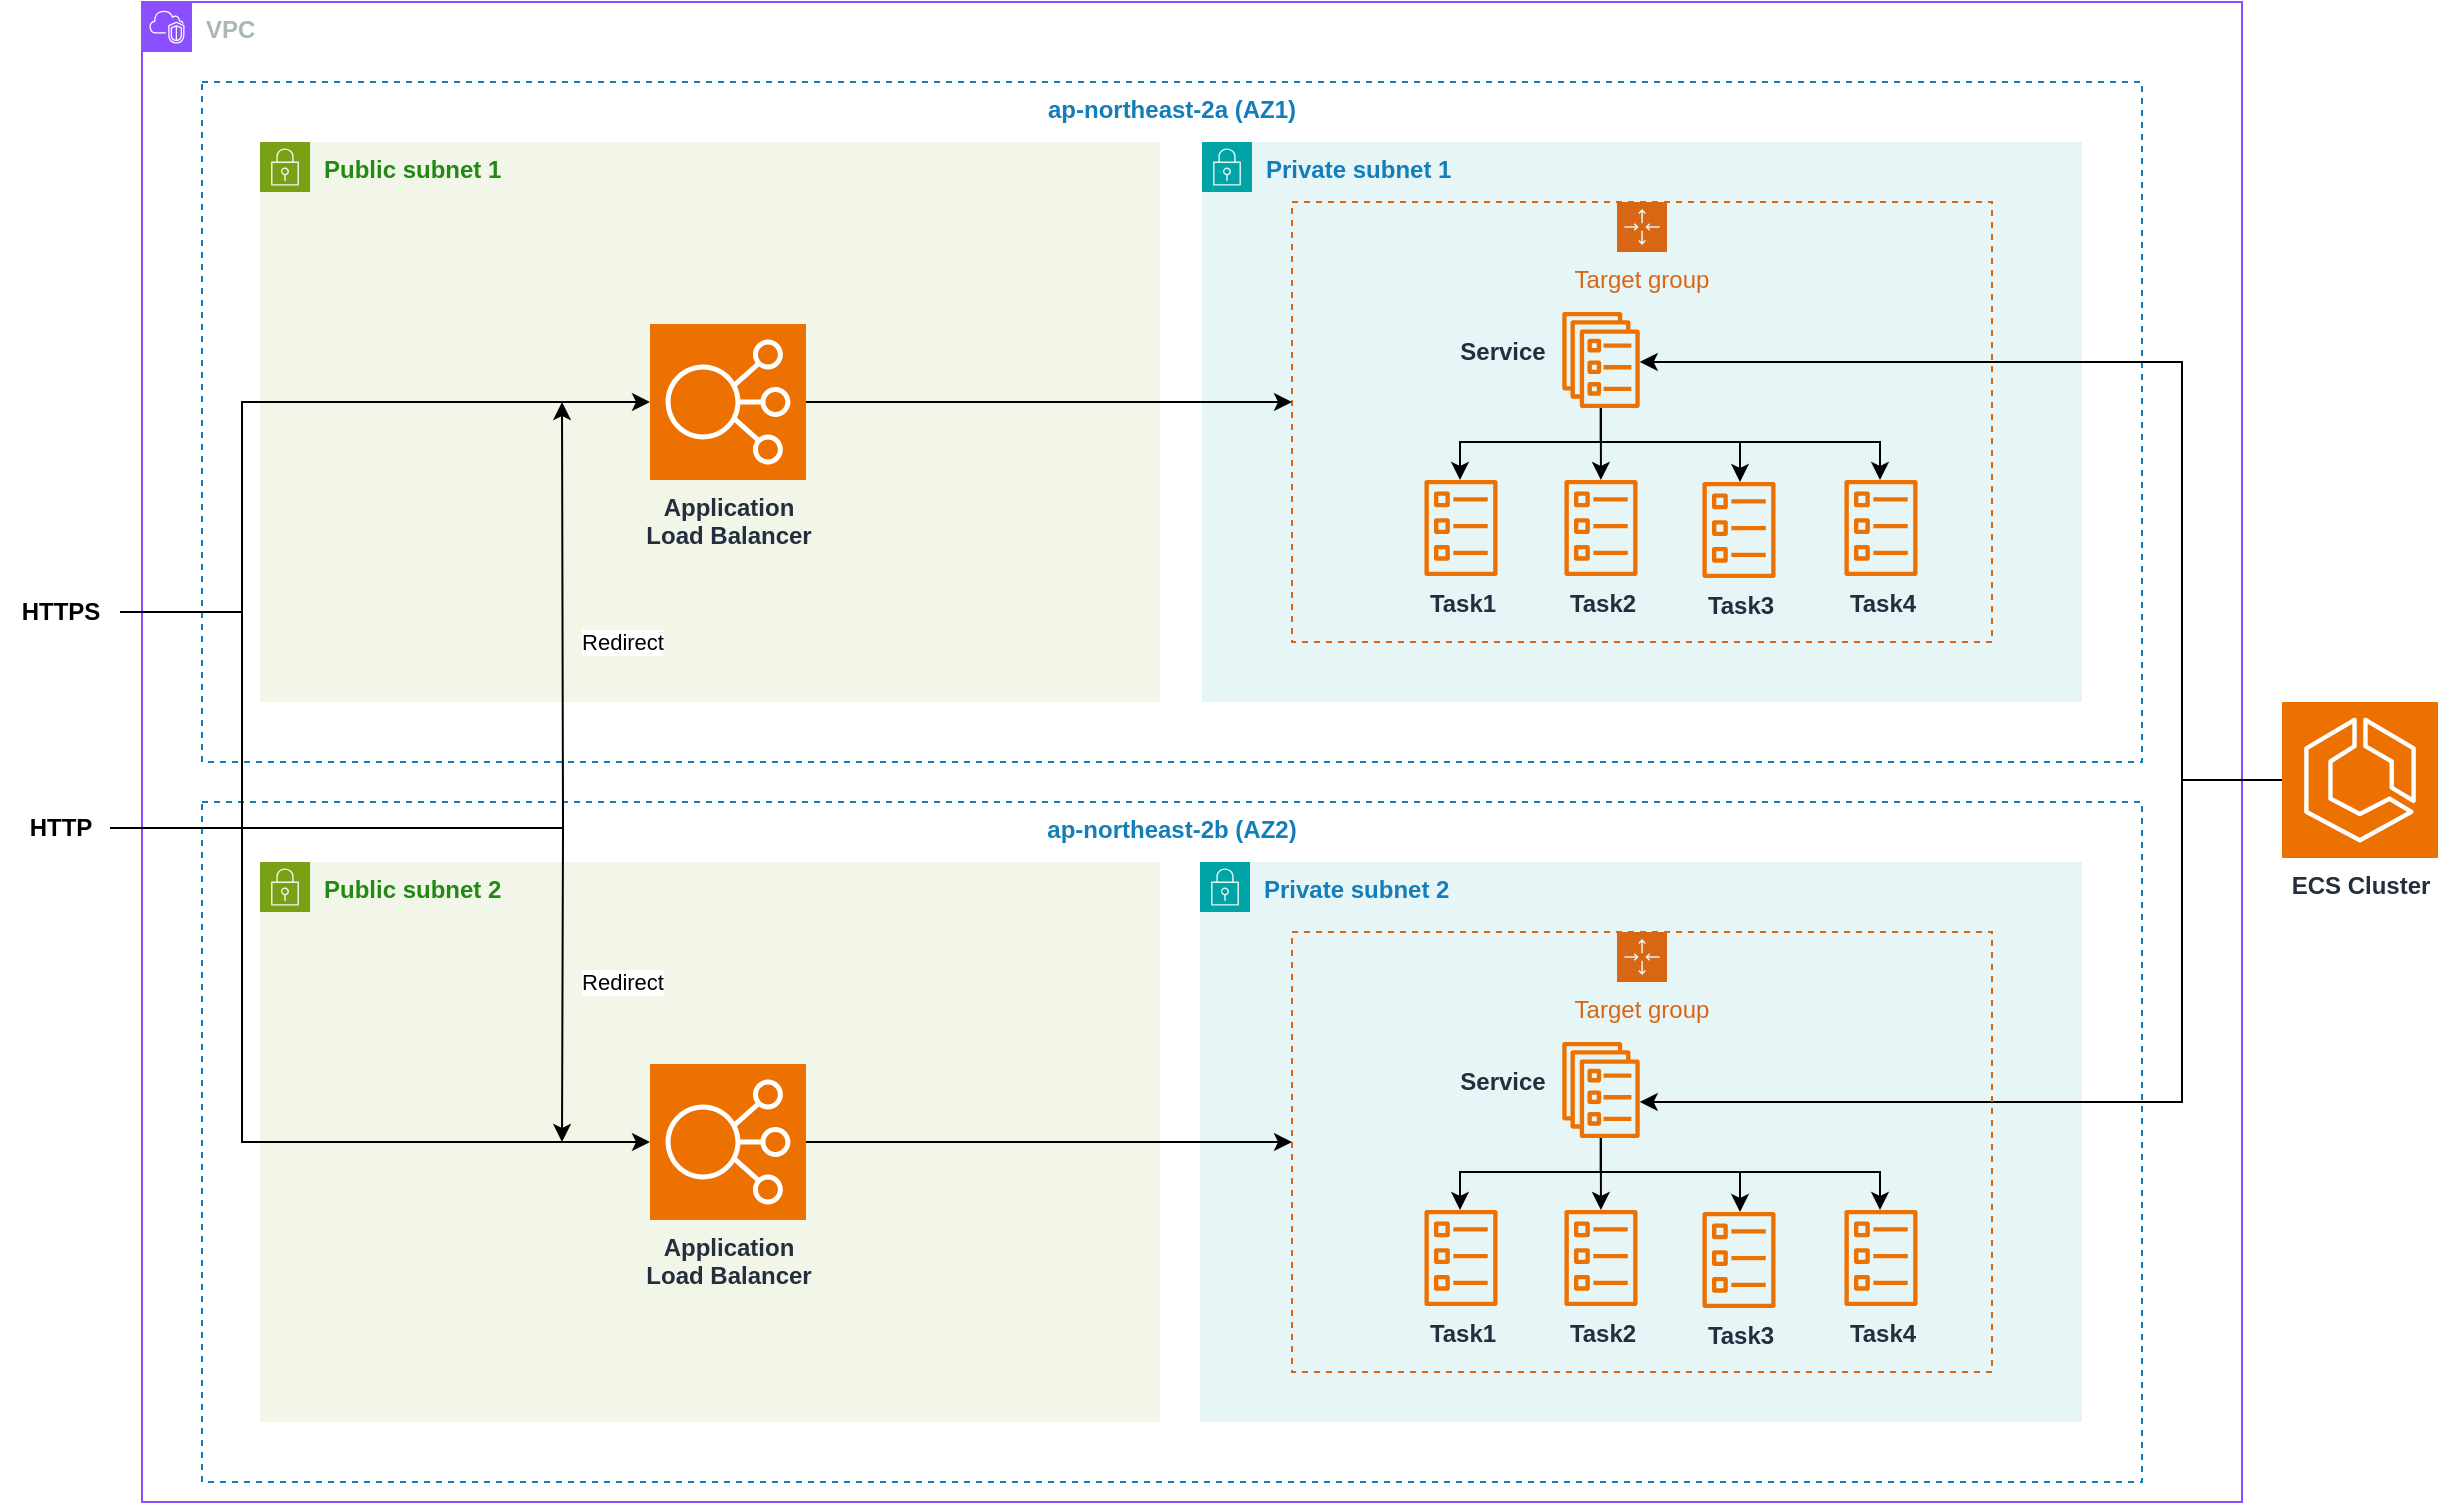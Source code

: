 <mxfile version="24.8.4">
  <diagram id="Ht1M8jgEwFfnCIfOTk4-" name="Page-1">
    <mxGraphModel dx="1434" dy="785" grid="1" gridSize="10" guides="1" tooltips="1" connect="1" arrows="1" fold="1" page="1" pageScale="1" pageWidth="1169" pageHeight="827" math="0" shadow="0">
      <root>
        <mxCell id="0" />
        <mxCell id="1" parent="0" />
        <mxCell id="FKsjfTGp6whfGJ9oONud-2" value="VPC" style="points=[[0,0],[0.25,0],[0.5,0],[0.75,0],[1,0],[1,0.25],[1,0.5],[1,0.75],[1,1],[0.75,1],[0.5,1],[0.25,1],[0,1],[0,0.75],[0,0.5],[0,0.25]];outlineConnect=0;gradientColor=none;html=1;whiteSpace=wrap;fontSize=12;fontStyle=1;container=1;pointerEvents=0;collapsible=0;recursiveResize=0;shape=mxgraph.aws4.group;grIcon=mxgraph.aws4.group_vpc2;strokeColor=#8C4FFF;fillColor=none;verticalAlign=top;align=left;spacingLeft=30;fontColor=#AAB7B8;dashed=0;labelBackgroundColor=none;spacingTop=0;textShadow=0;" vertex="1" parent="1">
          <mxGeometry x="80" y="40" width="1050" height="750" as="geometry" />
        </mxCell>
        <mxCell id="FKsjfTGp6whfGJ9oONud-7" value="ap-northeast-2a (AZ1)" style="fillColor=none;strokeColor=#147EBA;dashed=1;verticalAlign=top;fontStyle=1;fontColor=#147EBA;whiteSpace=wrap;html=1;labelBackgroundColor=none;spacingTop=0;textShadow=0;" vertex="1" parent="FKsjfTGp6whfGJ9oONud-2">
          <mxGeometry x="30" y="40" width="970" height="340" as="geometry" />
        </mxCell>
        <mxCell id="FKsjfTGp6whfGJ9oONud-1" value="Private subnet 1" style="points=[[0,0],[0.25,0],[0.5,0],[0.75,0],[1,0],[1,0.25],[1,0.5],[1,0.75],[1,1],[0.75,1],[0.5,1],[0.25,1],[0,1],[0,0.75],[0,0.5],[0,0.25]];outlineConnect=0;gradientColor=none;html=1;whiteSpace=wrap;fontSize=12;fontStyle=1;container=1;pointerEvents=0;collapsible=0;recursiveResize=0;shape=mxgraph.aws4.group;grIcon=mxgraph.aws4.group_security_group;grStroke=0;strokeColor=#00A4A6;fillColor=#E6F6F7;verticalAlign=top;align=left;spacingLeft=30;fontColor=#147EBA;dashed=0;labelBackgroundColor=none;spacingTop=0;textShadow=0;" vertex="1" parent="FKsjfTGp6whfGJ9oONud-2">
          <mxGeometry x="530" y="70" width="440" height="280" as="geometry" />
        </mxCell>
        <mxCell id="FKsjfTGp6whfGJ9oONud-54" value="" style="group" vertex="1" connectable="0" parent="FKsjfTGp6whfGJ9oONud-1">
          <mxGeometry x="45" y="30" width="350" height="220" as="geometry" />
        </mxCell>
        <mxCell id="FKsjfTGp6whfGJ9oONud-20" value="Task1" style="sketch=0;outlineConnect=0;fontColor=#232F3E;gradientColor=none;fillColor=#ED7100;strokeColor=none;dashed=0;verticalLabelPosition=bottom;verticalAlign=top;align=center;html=1;fontSize=12;fontStyle=1;aspect=fixed;pointerEvents=1;shape=mxgraph.aws4.ecs_task;labelBackgroundColor=none;spacingTop=0;textShadow=0;" vertex="1" parent="FKsjfTGp6whfGJ9oONud-54">
          <mxGeometry x="66" y="139" width="37" height="48" as="geometry" />
        </mxCell>
        <mxCell id="FKsjfTGp6whfGJ9oONud-22" value="Task2" style="sketch=0;outlineConnect=0;fontColor=#232F3E;gradientColor=none;fillColor=#ED7100;strokeColor=none;dashed=0;verticalLabelPosition=bottom;verticalAlign=top;align=center;html=1;fontSize=12;fontStyle=1;aspect=fixed;pointerEvents=1;shape=mxgraph.aws4.ecs_task;labelBackgroundColor=none;spacingTop=0;textShadow=0;" vertex="1" parent="FKsjfTGp6whfGJ9oONud-54">
          <mxGeometry x="136" y="139" width="37" height="48" as="geometry" />
        </mxCell>
        <mxCell id="FKsjfTGp6whfGJ9oONud-27" value="Task4" style="sketch=0;outlineConnect=0;fontColor=#232F3E;gradientColor=none;fillColor=#ED7100;strokeColor=none;dashed=0;verticalLabelPosition=bottom;verticalAlign=top;align=center;html=1;fontSize=12;fontStyle=1;aspect=fixed;pointerEvents=1;shape=mxgraph.aws4.ecs_task;labelBackgroundColor=none;spacingTop=0;textShadow=0;" vertex="1" parent="FKsjfTGp6whfGJ9oONud-54">
          <mxGeometry x="276" y="139" width="37" height="48" as="geometry" />
        </mxCell>
        <mxCell id="FKsjfTGp6whfGJ9oONud-31" value="Target group" style="points=[[0,0],[0.25,0],[0.5,0],[0.75,0],[1,0],[1,0.25],[1,0.5],[1,0.75],[1,1],[0.75,1],[0.5,1],[0.25,1],[0,1],[0,0.75],[0,0.5],[0,0.25]];outlineConnect=0;gradientColor=none;html=1;whiteSpace=wrap;fontSize=12;fontStyle=0;container=1;pointerEvents=0;collapsible=0;recursiveResize=0;shape=mxgraph.aws4.groupCenter;grIcon=mxgraph.aws4.group_auto_scaling_group;grStroke=1;strokeColor=#D86613;fillColor=none;verticalAlign=top;align=center;fontColor=#D86613;dashed=1;spacingTop=25;" vertex="1" parent="FKsjfTGp6whfGJ9oONud-54">
          <mxGeometry width="350" height="220" as="geometry" />
        </mxCell>
        <mxCell id="FKsjfTGp6whfGJ9oONud-6" value="ap-northeast-2b (AZ2)" style="fillColor=none;strokeColor=#147EBA;dashed=1;verticalAlign=top;fontStyle=1;fontColor=#147EBA;whiteSpace=wrap;html=1;labelBackgroundColor=none;spacingTop=0;textShadow=0;" vertex="1" parent="FKsjfTGp6whfGJ9oONud-2">
          <mxGeometry x="30" y="400" width="970" height="340" as="geometry" />
        </mxCell>
        <mxCell id="FKsjfTGp6whfGJ9oONud-4" value="Public subnet 2" style="points=[[0,0],[0.25,0],[0.5,0],[0.75,0],[1,0],[1,0.25],[1,0.5],[1,0.75],[1,1],[0.75,1],[0.5,1],[0.25,1],[0,1],[0,0.75],[0,0.5],[0,0.25]];outlineConnect=0;gradientColor=none;html=1;whiteSpace=wrap;fontSize=12;fontStyle=1;container=1;pointerEvents=0;collapsible=0;recursiveResize=0;shape=mxgraph.aws4.group;grIcon=mxgraph.aws4.group_security_group;grStroke=0;strokeColor=#7AA116;fillColor=#F2F6E8;verticalAlign=top;align=left;spacingLeft=30;fontColor=#248814;dashed=0;labelBackgroundColor=none;spacingTop=0;textShadow=0;" vertex="1" parent="FKsjfTGp6whfGJ9oONud-2">
          <mxGeometry x="59" y="430" width="450" height="280" as="geometry" />
        </mxCell>
        <mxCell id="FKsjfTGp6whfGJ9oONud-9" value="Application&lt;div&gt;Load Balancer&lt;/div&gt;" style="sketch=0;points=[[0,0,0],[0.25,0,0],[0.5,0,0],[0.75,0,0],[1,0,0],[0,1,0],[0.25,1,0],[0.5,1,0],[0.75,1,0],[1,1,0],[0,0.25,0],[0,0.5,0],[0,0.75,0],[1,0.25,0],[1,0.5,0],[1,0.75,0]];outlineConnect=0;fontColor=#232F3E;fillColor=#ED7100;strokeColor=#ffffff;dashed=0;verticalLabelPosition=bottom;verticalAlign=top;align=center;html=1;fontSize=12;fontStyle=1;aspect=fixed;shape=mxgraph.aws4.resourceIcon;resIcon=mxgraph.aws4.elastic_load_balancing;labelBackgroundColor=none;spacingTop=0;textShadow=0;" vertex="1" parent="FKsjfTGp6whfGJ9oONud-4">
          <mxGeometry x="195" y="101" width="78" height="78" as="geometry" />
        </mxCell>
        <mxCell id="FKsjfTGp6whfGJ9oONud-5" value="Private subnet 2" style="points=[[0,0],[0.25,0],[0.5,0],[0.75,0],[1,0],[1,0.25],[1,0.5],[1,0.75],[1,1],[0.75,1],[0.5,1],[0.25,1],[0,1],[0,0.75],[0,0.5],[0,0.25]];outlineConnect=0;gradientColor=none;html=1;whiteSpace=wrap;fontSize=12;fontStyle=1;container=1;pointerEvents=0;collapsible=0;recursiveResize=0;shape=mxgraph.aws4.group;grIcon=mxgraph.aws4.group_security_group;grStroke=0;strokeColor=#00A4A6;fillColor=#E6F6F7;verticalAlign=top;align=left;spacingLeft=30;fontColor=#147EBA;dashed=0;labelBackgroundColor=none;spacingTop=0;textShadow=0;" vertex="1" parent="FKsjfTGp6whfGJ9oONud-2">
          <mxGeometry x="529" y="430" width="441" height="280" as="geometry" />
        </mxCell>
        <mxCell id="FKsjfTGp6whfGJ9oONud-3" value="Public subnet 1" style="points=[[0,0],[0.25,0],[0.5,0],[0.75,0],[1,0],[1,0.25],[1,0.5],[1,0.75],[1,1],[0.75,1],[0.5,1],[0.25,1],[0,1],[0,0.75],[0,0.5],[0,0.25]];outlineConnect=0;gradientColor=none;html=1;whiteSpace=wrap;fontSize=12;fontStyle=1;container=1;pointerEvents=0;collapsible=0;recursiveResize=0;shape=mxgraph.aws4.group;grIcon=mxgraph.aws4.group_security_group;grStroke=0;strokeColor=#7AA116;fillColor=#F2F6E8;verticalAlign=top;align=left;spacingLeft=30;fontColor=#248814;dashed=0;labelBackgroundColor=none;spacingTop=0;textShadow=0;" vertex="1" parent="FKsjfTGp6whfGJ9oONud-2">
          <mxGeometry x="59" y="70" width="450" height="280" as="geometry" />
        </mxCell>
        <mxCell id="FKsjfTGp6whfGJ9oONud-8" value="Application&lt;div&gt;Load Balancer&lt;/div&gt;" style="sketch=0;points=[[0,0,0],[0.25,0,0],[0.5,0,0],[0.75,0,0],[1,0,0],[0,1,0],[0.25,1,0],[0.5,1,0],[0.75,1,0],[1,1,0],[0,0.25,0],[0,0.5,0],[0,0.75,0],[1,0.25,0],[1,0.5,0],[1,0.75,0]];outlineConnect=0;fontColor=#232F3E;fillColor=#ED7100;strokeColor=#ffffff;dashed=0;verticalLabelPosition=bottom;verticalAlign=top;align=center;html=1;fontSize=12;fontStyle=1;aspect=fixed;shape=mxgraph.aws4.resourceIcon;resIcon=mxgraph.aws4.elastic_load_balancing;labelBackgroundColor=none;spacingTop=0;textShadow=0;" vertex="1" parent="FKsjfTGp6whfGJ9oONud-3">
          <mxGeometry x="195" y="91" width="78" height="78" as="geometry" />
        </mxCell>
        <mxCell id="FKsjfTGp6whfGJ9oONud-24" style="edgeStyle=orthogonalEdgeStyle;rounded=0;orthogonalLoop=1;jettySize=auto;html=1;labelBackgroundColor=none;fontStyle=1;spacingTop=0;textShadow=0;" edge="1" parent="FKsjfTGp6whfGJ9oONud-2" source="FKsjfTGp6whfGJ9oONud-19" target="FKsjfTGp6whfGJ9oONud-20">
          <mxGeometry relative="1" as="geometry">
            <Array as="points">
              <mxPoint x="730" y="220" />
              <mxPoint x="659" y="220" />
            </Array>
          </mxGeometry>
        </mxCell>
        <mxCell id="FKsjfTGp6whfGJ9oONud-25" style="edgeStyle=orthogonalEdgeStyle;rounded=0;orthogonalLoop=1;jettySize=auto;html=1;labelBackgroundColor=none;fontStyle=1;spacingTop=0;textShadow=0;" edge="1" parent="FKsjfTGp6whfGJ9oONud-2" source="FKsjfTGp6whfGJ9oONud-19" target="FKsjfTGp6whfGJ9oONud-22">
          <mxGeometry relative="1" as="geometry">
            <Array as="points">
              <mxPoint x="730" y="220" />
              <mxPoint x="729" y="220" />
            </Array>
          </mxGeometry>
        </mxCell>
        <mxCell id="FKsjfTGp6whfGJ9oONud-26" style="edgeStyle=orthogonalEdgeStyle;rounded=0;orthogonalLoop=1;jettySize=auto;html=1;labelBackgroundColor=none;fontStyle=1;spacingTop=0;textShadow=0;" edge="1" parent="FKsjfTGp6whfGJ9oONud-2" source="FKsjfTGp6whfGJ9oONud-19" target="FKsjfTGp6whfGJ9oONud-23">
          <mxGeometry relative="1" as="geometry">
            <Array as="points">
              <mxPoint x="730" y="220" />
              <mxPoint x="799" y="220" />
            </Array>
          </mxGeometry>
        </mxCell>
        <mxCell id="FKsjfTGp6whfGJ9oONud-28" style="edgeStyle=orthogonalEdgeStyle;rounded=0;orthogonalLoop=1;jettySize=auto;html=1;labelBackgroundColor=none;fontStyle=1;spacingTop=0;textShadow=0;" edge="1" parent="FKsjfTGp6whfGJ9oONud-2" source="FKsjfTGp6whfGJ9oONud-19" target="FKsjfTGp6whfGJ9oONud-27">
          <mxGeometry relative="1" as="geometry">
            <Array as="points">
              <mxPoint x="730" y="220" />
              <mxPoint x="869" y="220" />
            </Array>
          </mxGeometry>
        </mxCell>
        <mxCell id="FKsjfTGp6whfGJ9oONud-19" value="Service" style="sketch=0;outlineConnect=0;fontColor=#232F3E;gradientColor=none;fillColor=#ED7100;strokeColor=none;dashed=0;verticalLabelPosition=bottom;verticalAlign=top;align=center;html=1;fontSize=12;fontStyle=1;aspect=fixed;pointerEvents=1;shape=mxgraph.aws4.ecs_service;labelBackgroundColor=none;spacingTop=0;textShadow=0;spacingLeft=0;spacingBottom=0;spacing=-40;spacingRight=100;" vertex="1" parent="FKsjfTGp6whfGJ9oONud-2">
          <mxGeometry x="710" y="155" width="39" height="48" as="geometry" />
        </mxCell>
        <mxCell id="FKsjfTGp6whfGJ9oONud-23" value="Task3" style="sketch=0;outlineConnect=0;fontColor=#232F3E;gradientColor=none;fillColor=#ED7100;strokeColor=none;dashed=0;verticalLabelPosition=bottom;verticalAlign=top;align=center;html=1;fontSize=12;fontStyle=1;aspect=fixed;pointerEvents=1;shape=mxgraph.aws4.ecs_task;labelBackgroundColor=none;spacingTop=0;textShadow=0;" vertex="1" parent="FKsjfTGp6whfGJ9oONud-2">
          <mxGeometry x="780" y="240" width="37" height="48" as="geometry" />
        </mxCell>
        <mxCell id="FKsjfTGp6whfGJ9oONud-33" style="edgeStyle=orthogonalEdgeStyle;rounded=0;orthogonalLoop=1;jettySize=auto;html=1;" edge="1" parent="FKsjfTGp6whfGJ9oONud-2" source="FKsjfTGp6whfGJ9oONud-8" target="FKsjfTGp6whfGJ9oONud-31">
          <mxGeometry relative="1" as="geometry">
            <mxPoint x="570" y="200" as="targetPoint" />
            <Array as="points">
              <mxPoint x="520" y="200" />
              <mxPoint x="520" y="200" />
            </Array>
          </mxGeometry>
        </mxCell>
        <mxCell id="FKsjfTGp6whfGJ9oONud-15" value="HTTPS" style="text;html=1;align=center;verticalAlign=middle;resizable=0;points=[];autosize=1;strokeColor=none;fillColor=none;labelBackgroundColor=none;fontStyle=1;spacingTop=0;textShadow=0;" vertex="1" parent="1">
          <mxGeometry x="9" y="330" width="60" height="30" as="geometry" />
        </mxCell>
        <mxCell id="FKsjfTGp6whfGJ9oONud-73" value="Redirect" style="edgeStyle=orthogonalEdgeStyle;rounded=0;orthogonalLoop=1;jettySize=auto;html=1;" edge="1" parent="1" source="FKsjfTGp6whfGJ9oONud-16">
          <mxGeometry x="0.582" y="30" relative="1" as="geometry">
            <mxPoint x="290" y="610" as="targetPoint" />
            <mxPoint as="offset" />
          </mxGeometry>
        </mxCell>
        <mxCell id="FKsjfTGp6whfGJ9oONud-74" value="Redirect" style="edgeStyle=orthogonalEdgeStyle;rounded=0;orthogonalLoop=1;jettySize=auto;html=1;" edge="1" parent="1" source="FKsjfTGp6whfGJ9oONud-16">
          <mxGeometry x="0.454" y="-30" relative="1" as="geometry">
            <mxPoint x="290" y="240" as="targetPoint" />
            <mxPoint as="offset" />
          </mxGeometry>
        </mxCell>
        <mxCell id="FKsjfTGp6whfGJ9oONud-16" value="HTTP" style="text;html=1;align=center;verticalAlign=middle;resizable=0;points=[];autosize=1;strokeColor=none;fillColor=none;labelBackgroundColor=none;fontStyle=1;spacingTop=0;textShadow=0;" vertex="1" parent="1">
          <mxGeometry x="14" y="438" width="50" height="30" as="geometry" />
        </mxCell>
        <mxCell id="FKsjfTGp6whfGJ9oONud-71" style="edgeStyle=orthogonalEdgeStyle;rounded=0;orthogonalLoop=1;jettySize=auto;html=1;" edge="1" parent="1" source="FKsjfTGp6whfGJ9oONud-18" target="FKsjfTGp6whfGJ9oONud-69">
          <mxGeometry relative="1" as="geometry">
            <Array as="points">
              <mxPoint x="1100" y="429" />
              <mxPoint x="1100" y="590" />
            </Array>
          </mxGeometry>
        </mxCell>
        <mxCell id="FKsjfTGp6whfGJ9oONud-18" value="ECS Cluster" style="sketch=0;points=[[0,0,0],[0.25,0,0],[0.5,0,0],[0.75,0,0],[1,0,0],[0,1,0],[0.25,1,0],[0.5,1,0],[0.75,1,0],[1,1,0],[0,0.25,0],[0,0.5,0],[0,0.75,0],[1,0.25,0],[1,0.5,0],[1,0.75,0]];outlineConnect=0;fontColor=#232F3E;fillColor=#ED7100;strokeColor=#ffffff;dashed=0;verticalLabelPosition=bottom;verticalAlign=top;align=center;html=1;fontSize=12;fontStyle=1;aspect=fixed;shape=mxgraph.aws4.resourceIcon;resIcon=mxgraph.aws4.ecs;labelBackgroundColor=none;spacingTop=0;textShadow=0;" vertex="1" parent="1">
          <mxGeometry x="1150" y="390" width="78" height="78" as="geometry" />
        </mxCell>
        <mxCell id="FKsjfTGp6whfGJ9oONud-21" style="edgeStyle=orthogonalEdgeStyle;rounded=0;orthogonalLoop=1;jettySize=auto;html=1;labelBackgroundColor=none;fontStyle=1;spacingTop=0;textShadow=0;" edge="1" parent="1" source="FKsjfTGp6whfGJ9oONud-18" target="FKsjfTGp6whfGJ9oONud-19">
          <mxGeometry relative="1" as="geometry">
            <Array as="points">
              <mxPoint x="1100" y="429" />
              <mxPoint x="1100" y="220" />
            </Array>
          </mxGeometry>
        </mxCell>
        <mxCell id="FKsjfTGp6whfGJ9oONud-60" value="" style="group" vertex="1" connectable="0" parent="1">
          <mxGeometry x="655" y="505" width="350" height="220" as="geometry" />
        </mxCell>
        <mxCell id="FKsjfTGp6whfGJ9oONud-61" value="Task1" style="sketch=0;outlineConnect=0;fontColor=#232F3E;gradientColor=none;fillColor=#ED7100;strokeColor=none;dashed=0;verticalLabelPosition=bottom;verticalAlign=top;align=center;html=1;fontSize=12;fontStyle=1;aspect=fixed;pointerEvents=1;shape=mxgraph.aws4.ecs_task;labelBackgroundColor=none;spacingTop=0;textShadow=0;" vertex="1" parent="FKsjfTGp6whfGJ9oONud-60">
          <mxGeometry x="66" y="139" width="37" height="48" as="geometry" />
        </mxCell>
        <mxCell id="FKsjfTGp6whfGJ9oONud-62" value="Task2" style="sketch=0;outlineConnect=0;fontColor=#232F3E;gradientColor=none;fillColor=#ED7100;strokeColor=none;dashed=0;verticalLabelPosition=bottom;verticalAlign=top;align=center;html=1;fontSize=12;fontStyle=1;aspect=fixed;pointerEvents=1;shape=mxgraph.aws4.ecs_task;labelBackgroundColor=none;spacingTop=0;textShadow=0;" vertex="1" parent="FKsjfTGp6whfGJ9oONud-60">
          <mxGeometry x="136" y="139" width="37" height="48" as="geometry" />
        </mxCell>
        <mxCell id="FKsjfTGp6whfGJ9oONud-63" value="Task4" style="sketch=0;outlineConnect=0;fontColor=#232F3E;gradientColor=none;fillColor=#ED7100;strokeColor=none;dashed=0;verticalLabelPosition=bottom;verticalAlign=top;align=center;html=1;fontSize=12;fontStyle=1;aspect=fixed;pointerEvents=1;shape=mxgraph.aws4.ecs_task;labelBackgroundColor=none;spacingTop=0;textShadow=0;" vertex="1" parent="FKsjfTGp6whfGJ9oONud-60">
          <mxGeometry x="276" y="139" width="37" height="48" as="geometry" />
        </mxCell>
        <mxCell id="FKsjfTGp6whfGJ9oONud-64" value="Target group" style="points=[[0,0],[0.25,0],[0.5,0],[0.75,0],[1,0],[1,0.25],[1,0.5],[1,0.75],[1,1],[0.75,1],[0.5,1],[0.25,1],[0,1],[0,0.75],[0,0.5],[0,0.25]];outlineConnect=0;gradientColor=none;html=1;whiteSpace=wrap;fontSize=12;fontStyle=0;container=1;pointerEvents=0;collapsible=0;recursiveResize=0;shape=mxgraph.aws4.groupCenter;grIcon=mxgraph.aws4.group_auto_scaling_group;grStroke=1;strokeColor=#D86613;fillColor=none;verticalAlign=top;align=center;fontColor=#D86613;dashed=1;spacingTop=25;" vertex="1" parent="FKsjfTGp6whfGJ9oONud-60">
          <mxGeometry width="350" height="220" as="geometry" />
        </mxCell>
        <mxCell id="FKsjfTGp6whfGJ9oONud-65" style="edgeStyle=orthogonalEdgeStyle;rounded=0;orthogonalLoop=1;jettySize=auto;html=1;labelBackgroundColor=none;fontStyle=1;spacingTop=0;textShadow=0;" edge="1" parent="1" source="FKsjfTGp6whfGJ9oONud-69" target="FKsjfTGp6whfGJ9oONud-61">
          <mxGeometry relative="1" as="geometry">
            <Array as="points">
              <mxPoint x="810" y="625" />
              <mxPoint x="739" y="625" />
            </Array>
          </mxGeometry>
        </mxCell>
        <mxCell id="FKsjfTGp6whfGJ9oONud-66" style="edgeStyle=orthogonalEdgeStyle;rounded=0;orthogonalLoop=1;jettySize=auto;html=1;labelBackgroundColor=none;fontStyle=1;spacingTop=0;textShadow=0;" edge="1" parent="1" source="FKsjfTGp6whfGJ9oONud-69" target="FKsjfTGp6whfGJ9oONud-62">
          <mxGeometry relative="1" as="geometry">
            <Array as="points">
              <mxPoint x="810" y="625" />
              <mxPoint x="809" y="625" />
            </Array>
          </mxGeometry>
        </mxCell>
        <mxCell id="FKsjfTGp6whfGJ9oONud-67" style="edgeStyle=orthogonalEdgeStyle;rounded=0;orthogonalLoop=1;jettySize=auto;html=1;labelBackgroundColor=none;fontStyle=1;spacingTop=0;textShadow=0;" edge="1" parent="1" source="FKsjfTGp6whfGJ9oONud-69" target="FKsjfTGp6whfGJ9oONud-70">
          <mxGeometry relative="1" as="geometry">
            <Array as="points">
              <mxPoint x="810" y="625" />
              <mxPoint x="879" y="625" />
            </Array>
          </mxGeometry>
        </mxCell>
        <mxCell id="FKsjfTGp6whfGJ9oONud-68" style="edgeStyle=orthogonalEdgeStyle;rounded=0;orthogonalLoop=1;jettySize=auto;html=1;labelBackgroundColor=none;fontStyle=1;spacingTop=0;textShadow=0;" edge="1" parent="1" source="FKsjfTGp6whfGJ9oONud-69" target="FKsjfTGp6whfGJ9oONud-63">
          <mxGeometry relative="1" as="geometry">
            <Array as="points">
              <mxPoint x="810" y="625" />
              <mxPoint x="949" y="625" />
            </Array>
          </mxGeometry>
        </mxCell>
        <mxCell id="FKsjfTGp6whfGJ9oONud-69" value="Service" style="sketch=0;outlineConnect=0;fontColor=#232F3E;gradientColor=none;fillColor=#ED7100;strokeColor=none;dashed=0;verticalLabelPosition=bottom;verticalAlign=top;align=center;html=1;fontSize=12;fontStyle=1;aspect=fixed;pointerEvents=1;shape=mxgraph.aws4.ecs_service;labelBackgroundColor=none;spacingTop=0;textShadow=0;spacingLeft=0;spacingBottom=0;spacing=-40;spacingRight=100;" vertex="1" parent="1">
          <mxGeometry x="790" y="560" width="39" height="48" as="geometry" />
        </mxCell>
        <mxCell id="FKsjfTGp6whfGJ9oONud-70" value="Task3" style="sketch=0;outlineConnect=0;fontColor=#232F3E;gradientColor=none;fillColor=#ED7100;strokeColor=none;dashed=0;verticalLabelPosition=bottom;verticalAlign=top;align=center;html=1;fontSize=12;fontStyle=1;aspect=fixed;pointerEvents=1;shape=mxgraph.aws4.ecs_task;labelBackgroundColor=none;spacingTop=0;textShadow=0;" vertex="1" parent="1">
          <mxGeometry x="860" y="645" width="37" height="48" as="geometry" />
        </mxCell>
        <mxCell id="FKsjfTGp6whfGJ9oONud-72" style="edgeStyle=orthogonalEdgeStyle;rounded=0;orthogonalLoop=1;jettySize=auto;html=1;entryX=0;entryY=0.5;entryDx=0;entryDy=0;entryPerimeter=0;" edge="1" parent="1" source="FKsjfTGp6whfGJ9oONud-15" target="FKsjfTGp6whfGJ9oONud-9">
          <mxGeometry relative="1" as="geometry">
            <Array as="points">
              <mxPoint x="130" y="345" />
              <mxPoint x="130" y="610" />
            </Array>
          </mxGeometry>
        </mxCell>
        <mxCell id="FKsjfTGp6whfGJ9oONud-75" style="edgeStyle=orthogonalEdgeStyle;rounded=0;orthogonalLoop=1;jettySize=auto;html=1;entryX=0;entryY=0.5;entryDx=0;entryDy=0;entryPerimeter=0;" edge="1" parent="1" source="FKsjfTGp6whfGJ9oONud-15" target="FKsjfTGp6whfGJ9oONud-8">
          <mxGeometry relative="1" as="geometry">
            <Array as="points">
              <mxPoint x="130" y="345" />
              <mxPoint x="130" y="240" />
            </Array>
          </mxGeometry>
        </mxCell>
        <mxCell id="FKsjfTGp6whfGJ9oONud-76" style="edgeStyle=orthogonalEdgeStyle;rounded=0;orthogonalLoop=1;jettySize=auto;html=1;" edge="1" parent="1" source="FKsjfTGp6whfGJ9oONud-9" target="FKsjfTGp6whfGJ9oONud-64">
          <mxGeometry relative="1" as="geometry">
            <Array as="points">
              <mxPoint x="600" y="610" />
              <mxPoint x="600" y="610" />
            </Array>
          </mxGeometry>
        </mxCell>
      </root>
    </mxGraphModel>
  </diagram>
</mxfile>
